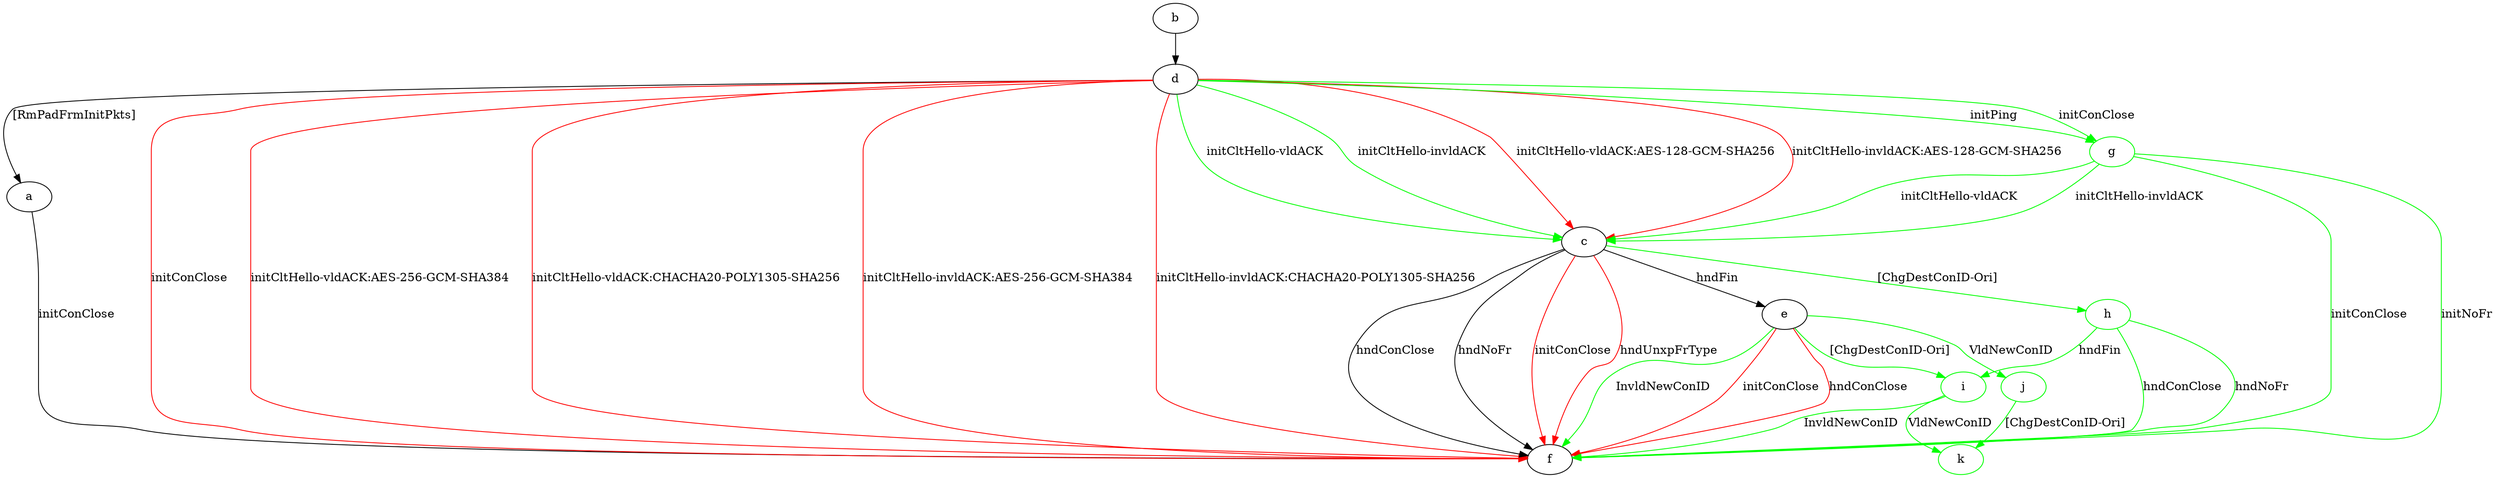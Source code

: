 digraph "" {
	a -> f	[key=0,
		label="initConClose "];
	b -> d	[key=0];
	c -> e	[key=0,
		label="hndFin "];
	c -> f	[key=0,
		label="hndConClose "];
	c -> f	[key=1,
		label="hndNoFr "];
	c -> f	[key=2,
		color=red,
		label="initConClose "];
	c -> f	[key=3,
		color=red,
		label="hndUnxpFrType "];
	h	[color=green];
	c -> h	[key=0,
		color=green,
		label="[ChgDestConID-Ori] "];
	d -> a	[key=0,
		label="[RmPadFrmInitPkts] "];
	d -> c	[key=0,
		color=green,
		label="initCltHello-vldACK "];
	d -> c	[key=1,
		color=green,
		label="initCltHello-invldACK "];
	d -> c	[key=2,
		color=red,
		label="initCltHello-vldACK:AES-128-GCM-SHA256 "];
	d -> c	[key=3,
		color=red,
		label="initCltHello-invldACK:AES-128-GCM-SHA256 "];
	d -> f	[key=0,
		color=red,
		label="initConClose "];
	d -> f	[key=1,
		color=red,
		label="initCltHello-vldACK:AES-256-GCM-SHA384 "];
	d -> f	[key=2,
		color=red,
		label="initCltHello-vldACK:CHACHA20-POLY1305-SHA256 "];
	d -> f	[key=3,
		color=red,
		label="initCltHello-invldACK:AES-256-GCM-SHA384 "];
	d -> f	[key=4,
		color=red,
		label="initCltHello-invldACK:CHACHA20-POLY1305-SHA256 "];
	g	[color=green];
	d -> g	[key=0,
		color=green,
		label="initPing "];
	d -> g	[key=1,
		color=green,
		label="initConClose "];
	e -> f	[key=0,
		color=green,
		label="InvldNewConID "];
	e -> f	[key=1,
		color=red,
		label="initConClose "];
	e -> f	[key=2,
		color=red,
		label="hndConClose "];
	i	[color=green];
	e -> i	[key=0,
		color=green,
		label="[ChgDestConID-Ori] "];
	j	[color=green];
	e -> j	[key=0,
		color=green,
		label="VldNewConID "];
	g -> c	[key=0,
		color=green,
		label="initCltHello-vldACK "];
	g -> c	[key=1,
		color=green,
		label="initCltHello-invldACK "];
	g -> f	[key=0,
		color=green,
		label="initConClose "];
	g -> f	[key=1,
		color=green,
		label="initNoFr "];
	h -> f	[key=0,
		color=green,
		label="hndConClose "];
	h -> f	[key=1,
		color=green,
		label="hndNoFr "];
	h -> i	[key=0,
		color=green,
		label="hndFin "];
	i -> f	[key=0,
		color=green,
		label="InvldNewConID "];
	k	[color=green];
	i -> k	[key=0,
		color=green,
		label="VldNewConID "];
	j -> k	[key=0,
		color=green,
		label="[ChgDestConID-Ori] "];
}
